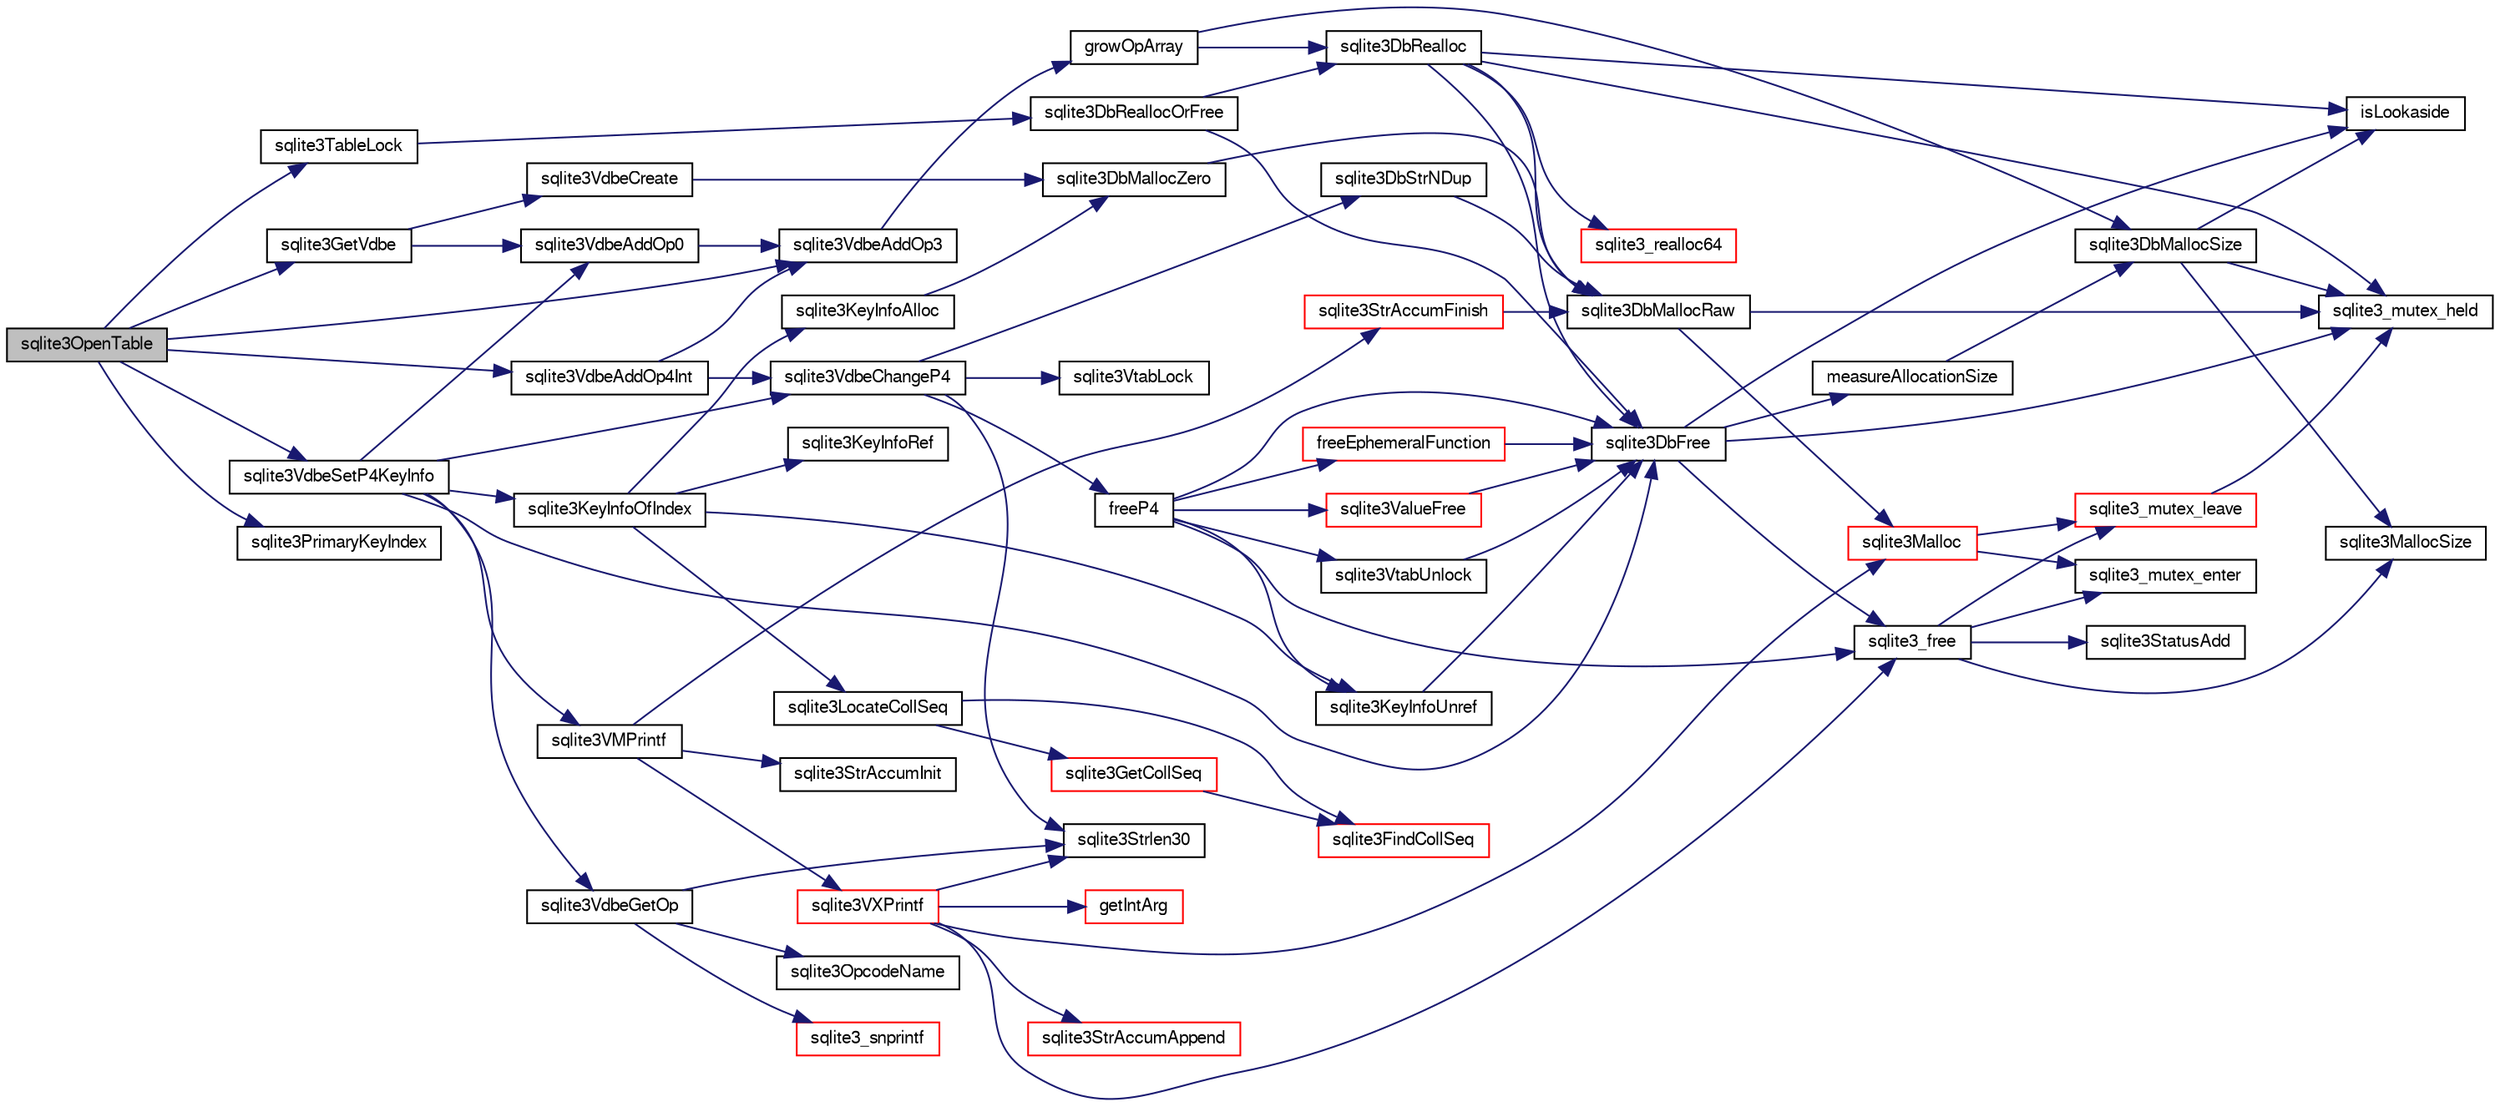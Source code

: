 digraph "sqlite3OpenTable"
{
  edge [fontname="FreeSans",fontsize="10",labelfontname="FreeSans",labelfontsize="10"];
  node [fontname="FreeSans",fontsize="10",shape=record];
  rankdir="LR";
  Node604608 [label="sqlite3OpenTable",height=0.2,width=0.4,color="black", fillcolor="grey75", style="filled", fontcolor="black"];
  Node604608 -> Node604609 [color="midnightblue",fontsize="10",style="solid",fontname="FreeSans"];
  Node604609 [label="sqlite3GetVdbe",height=0.2,width=0.4,color="black", fillcolor="white", style="filled",URL="$sqlite3_8c.html#a76b721dcd00b0587308547594cb6c1f4"];
  Node604609 -> Node604610 [color="midnightblue",fontsize="10",style="solid",fontname="FreeSans"];
  Node604610 [label="sqlite3VdbeCreate",height=0.2,width=0.4,color="black", fillcolor="white", style="filled",URL="$sqlite3_8c.html#a7778fbbc1a7b677f680ce0afc44a88e2"];
  Node604610 -> Node604611 [color="midnightblue",fontsize="10",style="solid",fontname="FreeSans"];
  Node604611 [label="sqlite3DbMallocZero",height=0.2,width=0.4,color="black", fillcolor="white", style="filled",URL="$sqlite3_8c.html#a49cfebac9d6067a03442c92af73f33e4"];
  Node604611 -> Node604612 [color="midnightblue",fontsize="10",style="solid",fontname="FreeSans"];
  Node604612 [label="sqlite3DbMallocRaw",height=0.2,width=0.4,color="black", fillcolor="white", style="filled",URL="$sqlite3_8c.html#abbe8be0cf7175e11ddc3e2218fad924e"];
  Node604612 -> Node604613 [color="midnightblue",fontsize="10",style="solid",fontname="FreeSans"];
  Node604613 [label="sqlite3_mutex_held",height=0.2,width=0.4,color="black", fillcolor="white", style="filled",URL="$sqlite3_8c.html#acf77da68932b6bc163c5e68547ecc3e7"];
  Node604612 -> Node604614 [color="midnightblue",fontsize="10",style="solid",fontname="FreeSans"];
  Node604614 [label="sqlite3Malloc",height=0.2,width=0.4,color="red", fillcolor="white", style="filled",URL="$sqlite3_8c.html#a361a2eaa846b1885f123abe46f5d8b2b"];
  Node604614 -> Node604615 [color="midnightblue",fontsize="10",style="solid",fontname="FreeSans"];
  Node604615 [label="sqlite3_mutex_enter",height=0.2,width=0.4,color="black", fillcolor="white", style="filled",URL="$sqlite3_8c.html#a1c12cde690bd89f104de5cbad12a6bf5"];
  Node604614 -> Node604620 [color="midnightblue",fontsize="10",style="solid",fontname="FreeSans"];
  Node604620 [label="sqlite3_mutex_leave",height=0.2,width=0.4,color="red", fillcolor="white", style="filled",URL="$sqlite3_8c.html#a5838d235601dbd3c1fa993555c6bcc93"];
  Node604620 -> Node604613 [color="midnightblue",fontsize="10",style="solid",fontname="FreeSans"];
  Node604609 -> Node604624 [color="midnightblue",fontsize="10",style="solid",fontname="FreeSans"];
  Node604624 [label="sqlite3VdbeAddOp0",height=0.2,width=0.4,color="black", fillcolor="white", style="filled",URL="$sqlite3_8c.html#a0aefd237fc1d629f3a3d3d454ced408a"];
  Node604624 -> Node604625 [color="midnightblue",fontsize="10",style="solid",fontname="FreeSans"];
  Node604625 [label="sqlite3VdbeAddOp3",height=0.2,width=0.4,color="black", fillcolor="white", style="filled",URL="$sqlite3_8c.html#a29b4560b019211a73e1478cec7468345"];
  Node604625 -> Node604626 [color="midnightblue",fontsize="10",style="solid",fontname="FreeSans"];
  Node604626 [label="growOpArray",height=0.2,width=0.4,color="black", fillcolor="white", style="filled",URL="$sqlite3_8c.html#adb00b9ead01ffe0d757d5a6d0853ada5"];
  Node604626 -> Node604627 [color="midnightblue",fontsize="10",style="solid",fontname="FreeSans"];
  Node604627 [label="sqlite3DbRealloc",height=0.2,width=0.4,color="black", fillcolor="white", style="filled",URL="$sqlite3_8c.html#ae028f4902a9d29bcaf310ff289ee87dc"];
  Node604627 -> Node604613 [color="midnightblue",fontsize="10",style="solid",fontname="FreeSans"];
  Node604627 -> Node604612 [color="midnightblue",fontsize="10",style="solid",fontname="FreeSans"];
  Node604627 -> Node604628 [color="midnightblue",fontsize="10",style="solid",fontname="FreeSans"];
  Node604628 [label="isLookaside",height=0.2,width=0.4,color="black", fillcolor="white", style="filled",URL="$sqlite3_8c.html#a770fa05ff9717b75e16f4d968a77b897"];
  Node604627 -> Node604629 [color="midnightblue",fontsize="10",style="solid",fontname="FreeSans"];
  Node604629 [label="sqlite3DbFree",height=0.2,width=0.4,color="black", fillcolor="white", style="filled",URL="$sqlite3_8c.html#ac70ab821a6607b4a1b909582dc37a069"];
  Node604629 -> Node604613 [color="midnightblue",fontsize="10",style="solid",fontname="FreeSans"];
  Node604629 -> Node604630 [color="midnightblue",fontsize="10",style="solid",fontname="FreeSans"];
  Node604630 [label="measureAllocationSize",height=0.2,width=0.4,color="black", fillcolor="white", style="filled",URL="$sqlite3_8c.html#a45731e644a22fdb756e2b6337224217a"];
  Node604630 -> Node604631 [color="midnightblue",fontsize="10",style="solid",fontname="FreeSans"];
  Node604631 [label="sqlite3DbMallocSize",height=0.2,width=0.4,color="black", fillcolor="white", style="filled",URL="$sqlite3_8c.html#aa397e5a8a03495203a0767abf0a71f86"];
  Node604631 -> Node604622 [color="midnightblue",fontsize="10",style="solid",fontname="FreeSans"];
  Node604622 [label="sqlite3MallocSize",height=0.2,width=0.4,color="black", fillcolor="white", style="filled",URL="$sqlite3_8c.html#acf5d2a5f35270bafb050bd2def576955"];
  Node604631 -> Node604613 [color="midnightblue",fontsize="10",style="solid",fontname="FreeSans"];
  Node604631 -> Node604628 [color="midnightblue",fontsize="10",style="solid",fontname="FreeSans"];
  Node604629 -> Node604628 [color="midnightblue",fontsize="10",style="solid",fontname="FreeSans"];
  Node604629 -> Node604632 [color="midnightblue",fontsize="10",style="solid",fontname="FreeSans"];
  Node604632 [label="sqlite3_free",height=0.2,width=0.4,color="black", fillcolor="white", style="filled",URL="$sqlite3_8c.html#a6552349e36a8a691af5487999ab09519"];
  Node604632 -> Node604615 [color="midnightblue",fontsize="10",style="solid",fontname="FreeSans"];
  Node604632 -> Node604623 [color="midnightblue",fontsize="10",style="solid",fontname="FreeSans"];
  Node604623 [label="sqlite3StatusAdd",height=0.2,width=0.4,color="black", fillcolor="white", style="filled",URL="$sqlite3_8c.html#afa029f93586aeab4cc85360905dae9cd"];
  Node604632 -> Node604622 [color="midnightblue",fontsize="10",style="solid",fontname="FreeSans"];
  Node604632 -> Node604620 [color="midnightblue",fontsize="10",style="solid",fontname="FreeSans"];
  Node604627 -> Node604633 [color="midnightblue",fontsize="10",style="solid",fontname="FreeSans"];
  Node604633 [label="sqlite3_realloc64",height=0.2,width=0.4,color="red", fillcolor="white", style="filled",URL="$sqlite3_8c.html#a3765a714077ee547e811034236dc9ecd"];
  Node604626 -> Node604631 [color="midnightblue",fontsize="10",style="solid",fontname="FreeSans"];
  Node604608 -> Node604896 [color="midnightblue",fontsize="10",style="solid",fontname="FreeSans"];
  Node604896 [label="sqlite3TableLock",height=0.2,width=0.4,color="black", fillcolor="white", style="filled",URL="$sqlite3_8c.html#a13be5e81f379c515f270f6f2a3bb63a7"];
  Node604896 -> Node604687 [color="midnightblue",fontsize="10",style="solid",fontname="FreeSans"];
  Node604687 [label="sqlite3DbReallocOrFree",height=0.2,width=0.4,color="black", fillcolor="white", style="filled",URL="$sqlite3_8c.html#a532a9fd62eeb46b61885a0fff075231c"];
  Node604687 -> Node604627 [color="midnightblue",fontsize="10",style="solid",fontname="FreeSans"];
  Node604687 -> Node604629 [color="midnightblue",fontsize="10",style="solid",fontname="FreeSans"];
  Node604608 -> Node604897 [color="midnightblue",fontsize="10",style="solid",fontname="FreeSans"];
  Node604897 [label="sqlite3VdbeAddOp4Int",height=0.2,width=0.4,color="black", fillcolor="white", style="filled",URL="$sqlite3_8c.html#afff63410071bb7015a6392d8a7704b43"];
  Node604897 -> Node604625 [color="midnightblue",fontsize="10",style="solid",fontname="FreeSans"];
  Node604897 -> Node604898 [color="midnightblue",fontsize="10",style="solid",fontname="FreeSans"];
  Node604898 [label="sqlite3VdbeChangeP4",height=0.2,width=0.4,color="black", fillcolor="white", style="filled",URL="$sqlite3_8c.html#add0d891a062d044a0c7e6fc072702830"];
  Node604898 -> Node604899 [color="midnightblue",fontsize="10",style="solid",fontname="FreeSans"];
  Node604899 [label="freeP4",height=0.2,width=0.4,color="black", fillcolor="white", style="filled",URL="$sqlite3_8c.html#aa1ec8debef2a9be5fe36a3082fd3e0f9"];
  Node604899 -> Node604629 [color="midnightblue",fontsize="10",style="solid",fontname="FreeSans"];
  Node604899 -> Node604900 [color="midnightblue",fontsize="10",style="solid",fontname="FreeSans"];
  Node604900 [label="sqlite3KeyInfoUnref",height=0.2,width=0.4,color="black", fillcolor="white", style="filled",URL="$sqlite3_8c.html#ac94cc1874ab0865db1dbbefd3886ba4a"];
  Node604900 -> Node604629 [color="midnightblue",fontsize="10",style="solid",fontname="FreeSans"];
  Node604899 -> Node604632 [color="midnightblue",fontsize="10",style="solid",fontname="FreeSans"];
  Node604899 -> Node604901 [color="midnightblue",fontsize="10",style="solid",fontname="FreeSans"];
  Node604901 [label="freeEphemeralFunction",height=0.2,width=0.4,color="red", fillcolor="white", style="filled",URL="$sqlite3_8c.html#ace0a45aad803937290f5495906773bc4"];
  Node604901 -> Node604629 [color="midnightblue",fontsize="10",style="solid",fontname="FreeSans"];
  Node604899 -> Node604903 [color="midnightblue",fontsize="10",style="solid",fontname="FreeSans"];
  Node604903 [label="sqlite3ValueFree",height=0.2,width=0.4,color="red", fillcolor="white", style="filled",URL="$sqlite3_8c.html#afeed84c3f344a833d15c7209265dc520"];
  Node604903 -> Node604629 [color="midnightblue",fontsize="10",style="solid",fontname="FreeSans"];
  Node604899 -> Node604904 [color="midnightblue",fontsize="10",style="solid",fontname="FreeSans"];
  Node604904 [label="sqlite3VtabUnlock",height=0.2,width=0.4,color="black", fillcolor="white", style="filled",URL="$sqlite3_8c.html#a8b3341682c7724d767ebc8288b9063b4"];
  Node604904 -> Node604629 [color="midnightblue",fontsize="10",style="solid",fontname="FreeSans"];
  Node604898 -> Node604905 [color="midnightblue",fontsize="10",style="solid",fontname="FreeSans"];
  Node604905 [label="sqlite3VtabLock",height=0.2,width=0.4,color="black", fillcolor="white", style="filled",URL="$sqlite3_8c.html#aa2b6bcc2ba2b313da4b72e6b0d83dea6"];
  Node604898 -> Node604679 [color="midnightblue",fontsize="10",style="solid",fontname="FreeSans"];
  Node604679 [label="sqlite3Strlen30",height=0.2,width=0.4,color="black", fillcolor="white", style="filled",URL="$sqlite3_8c.html#a3dcd80ba41f1a308193dee74857b62a7"];
  Node604898 -> Node604887 [color="midnightblue",fontsize="10",style="solid",fontname="FreeSans"];
  Node604887 [label="sqlite3DbStrNDup",height=0.2,width=0.4,color="black", fillcolor="white", style="filled",URL="$sqlite3_8c.html#a48e8c757f70cba60fe83ce00ad8de713"];
  Node604887 -> Node604612 [color="midnightblue",fontsize="10",style="solid",fontname="FreeSans"];
  Node604608 -> Node604906 [color="midnightblue",fontsize="10",style="solid",fontname="FreeSans"];
  Node604906 [label="sqlite3PrimaryKeyIndex",height=0.2,width=0.4,color="black", fillcolor="white", style="filled",URL="$sqlite3_8c.html#af6edde3fbbd22a22b86ad32677fad95b"];
  Node604608 -> Node604625 [color="midnightblue",fontsize="10",style="solid",fontname="FreeSans"];
  Node604608 -> Node604907 [color="midnightblue",fontsize="10",style="solid",fontname="FreeSans"];
  Node604907 [label="sqlite3VdbeSetP4KeyInfo",height=0.2,width=0.4,color="black", fillcolor="white", style="filled",URL="$sqlite3_8c.html#a342090b36fbf7fdace2a23b8efca030c"];
  Node604907 -> Node604898 [color="midnightblue",fontsize="10",style="solid",fontname="FreeSans"];
  Node604907 -> Node604908 [color="midnightblue",fontsize="10",style="solid",fontname="FreeSans"];
  Node604908 [label="sqlite3KeyInfoOfIndex",height=0.2,width=0.4,color="black", fillcolor="white", style="filled",URL="$sqlite3_8c.html#a7b4298fb8e674075dbe680baae5f451b"];
  Node604908 -> Node604900 [color="midnightblue",fontsize="10",style="solid",fontname="FreeSans"];
  Node604908 -> Node604909 [color="midnightblue",fontsize="10",style="solid",fontname="FreeSans"];
  Node604909 [label="sqlite3KeyInfoAlloc",height=0.2,width=0.4,color="black", fillcolor="white", style="filled",URL="$sqlite3_8c.html#aeb7a31938dad201125fdb79ab98259ba"];
  Node604909 -> Node604611 [color="midnightblue",fontsize="10",style="solid",fontname="FreeSans"];
  Node604908 -> Node604910 [color="midnightblue",fontsize="10",style="solid",fontname="FreeSans"];
  Node604910 [label="sqlite3LocateCollSeq",height=0.2,width=0.4,color="black", fillcolor="white", style="filled",URL="$sqlite3_8c.html#a7dda1703fcf97a8e9a556697976c90af"];
  Node604910 -> Node604911 [color="midnightblue",fontsize="10",style="solid",fontname="FreeSans"];
  Node604911 [label="sqlite3FindCollSeq",height=0.2,width=0.4,color="red", fillcolor="white", style="filled",URL="$sqlite3_8c.html#ac4f91d39f24a6435de12698fdb16bc14"];
  Node604910 -> Node604921 [color="midnightblue",fontsize="10",style="solid",fontname="FreeSans"];
  Node604921 [label="sqlite3GetCollSeq",height=0.2,width=0.4,color="red", fillcolor="white", style="filled",URL="$sqlite3_8c.html#a4ed2e10e20f9616894d068c6c73c3134"];
  Node604921 -> Node604911 [color="midnightblue",fontsize="10",style="solid",fontname="FreeSans"];
  Node604908 -> Node604928 [color="midnightblue",fontsize="10",style="solid",fontname="FreeSans"];
  Node604928 [label="sqlite3KeyInfoRef",height=0.2,width=0.4,color="black", fillcolor="white", style="filled",URL="$sqlite3_8c.html#a9e5927c098215a56d3c29d4fab6f78cc"];
  Node604907 -> Node604629 [color="midnightblue",fontsize="10",style="solid",fontname="FreeSans"];
  Node604907 -> Node604884 [color="midnightblue",fontsize="10",style="solid",fontname="FreeSans"];
  Node604884 [label="sqlite3VMPrintf",height=0.2,width=0.4,color="black", fillcolor="white", style="filled",URL="$sqlite3_8c.html#a05535d0982ef06fbc2ee8195ebbae689"];
  Node604884 -> Node604659 [color="midnightblue",fontsize="10",style="solid",fontname="FreeSans"];
  Node604659 [label="sqlite3StrAccumInit",height=0.2,width=0.4,color="black", fillcolor="white", style="filled",URL="$sqlite3_8c.html#aabf95e113b9d54d519cd15a56215f560"];
  Node604884 -> Node604660 [color="midnightblue",fontsize="10",style="solid",fontname="FreeSans"];
  Node604660 [label="sqlite3VXPrintf",height=0.2,width=0.4,color="red", fillcolor="white", style="filled",URL="$sqlite3_8c.html#a63c25806c9bd4a2b76f9a0eb232c6bde"];
  Node604660 -> Node604661 [color="midnightblue",fontsize="10",style="solid",fontname="FreeSans"];
  Node604661 [label="sqlite3StrAccumAppend",height=0.2,width=0.4,color="red", fillcolor="white", style="filled",URL="$sqlite3_8c.html#a56664fa33def33c5a5245b623441d5e0"];
  Node604660 -> Node604668 [color="midnightblue",fontsize="10",style="solid",fontname="FreeSans"];
  Node604668 [label="getIntArg",height=0.2,width=0.4,color="red", fillcolor="white", style="filled",URL="$sqlite3_8c.html#abff258963dbd9205fb299851a64c67be"];
  Node604660 -> Node604614 [color="midnightblue",fontsize="10",style="solid",fontname="FreeSans"];
  Node604660 -> Node604679 [color="midnightblue",fontsize="10",style="solid",fontname="FreeSans"];
  Node604660 -> Node604632 [color="midnightblue",fontsize="10",style="solid",fontname="FreeSans"];
  Node604884 -> Node604703 [color="midnightblue",fontsize="10",style="solid",fontname="FreeSans"];
  Node604703 [label="sqlite3StrAccumFinish",height=0.2,width=0.4,color="red", fillcolor="white", style="filled",URL="$sqlite3_8c.html#adb7f26b10ac1b847db6f000ef4c2e2ba"];
  Node604703 -> Node604612 [color="midnightblue",fontsize="10",style="solid",fontname="FreeSans"];
  Node604907 -> Node604624 [color="midnightblue",fontsize="10",style="solid",fontname="FreeSans"];
  Node604907 -> Node604929 [color="midnightblue",fontsize="10",style="solid",fontname="FreeSans"];
  Node604929 [label="sqlite3VdbeGetOp",height=0.2,width=0.4,color="black", fillcolor="white", style="filled",URL="$sqlite3_8c.html#a5ab7282d63d42e66c8d7cb7a9d0c6f74"];
  Node604929 -> Node604930 [color="midnightblue",fontsize="10",style="solid",fontname="FreeSans"];
  Node604930 [label="sqlite3OpcodeName",height=0.2,width=0.4,color="black", fillcolor="white", style="filled",URL="$sqlite3_8c.html#a19b314c1960c7fb6ef2038ed53a87aae"];
  Node604929 -> Node604679 [color="midnightblue",fontsize="10",style="solid",fontname="FreeSans"];
  Node604929 -> Node604701 [color="midnightblue",fontsize="10",style="solid",fontname="FreeSans"];
  Node604701 [label="sqlite3_snprintf",height=0.2,width=0.4,color="red", fillcolor="white", style="filled",URL="$sqlite3_8c.html#aa2695a752e971577f5784122f2013c40"];
}

